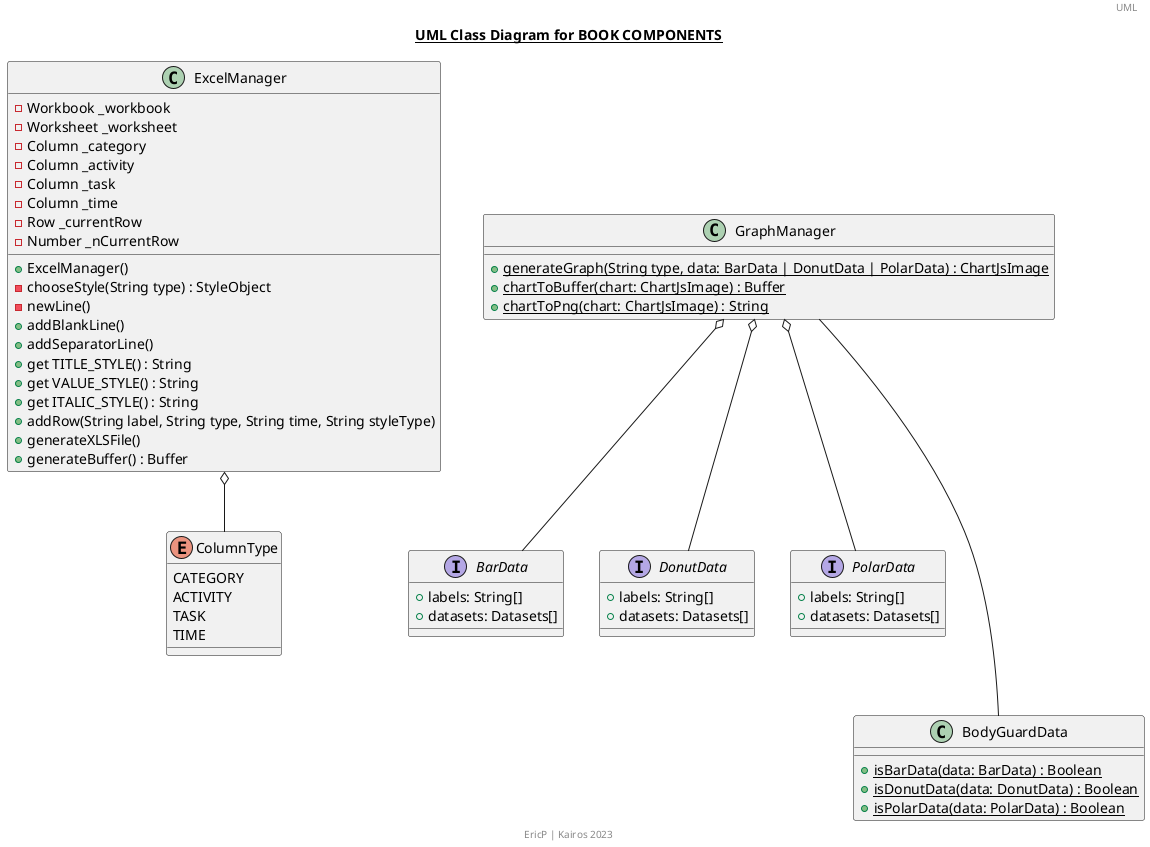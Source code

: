 @startuml Book
title __UML Class Diagram for BOOK COMPONENTS__ 
header UML

class ExcelManager {
    -Workbook _workbook
    -Worksheet _worksheet
    -Column _category
    -Column _activity
    -Column _task
    -Column _time
    -Row _currentRow
    -Number _nCurrentRow
    +ExcelManager()
    -chooseStyle(String type) : StyleObject
    -newLine()
    +addBlankLine()
    +addSeparatorLine()
    +get TITLE_STYLE() : String
    +get VALUE_STYLE() : String
    +get ITALIC_STYLE() : String
    +addRow(String label, String type, String time, String styleType)
    +generateXLSFile()
    +generateBuffer() : Buffer
}

enum ColumnType {
    CATEGORY
    ACTIVITY
    TASK
    TIME
}

ExcelManager o-- ColumnType

class GraphManager {
    +{static} generateGraph(String type, data: BarData | DonutData | PolarData) : ChartJsImage
    +{static} chartToBuffer(chart: ChartJsImage) : Buffer
    +{static} chartToPng(chart: ChartJsImage) : String
}

interface BarData {
    +labels: String[]
    +datasets: Datasets[]
}

interface DonutData {
    +labels: String[]
    +datasets: Datasets[]
}

interface PolarData {
    +labels: String[]
    +datasets: Datasets[]
}

class BodyGuardData {
    +{static} isBarData(data: BarData) : Boolean
    +{static} isDonutData(data: DonutData) : Boolean
    +{static} isPolarData(data: PolarData) : Boolean
}

GraphManager o-- BarData
GraphManager o-- DonutData
GraphManager o-- PolarData
GraphManager --- BodyGuardData




footer EricP | Kairos 2023